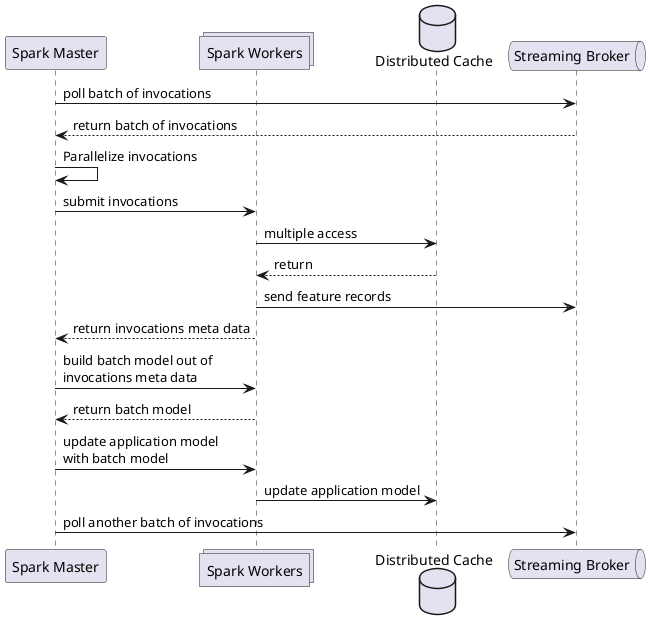 @startuml SequenceDiagram
participant "Spark Master" as Master
collections "Spark Workers" as Workers
database "Distributed Cache" as Cache
queue "Streaming Broker" as Broker
Master -> Broker : poll batch of invocations
Broker --> Master : return batch of invocations
Master -> Master : Parallelize invocations
Master -> Workers : submit invocations
Workers -> Cache : multiple access
Cache --> Workers : return
Workers -> Broker : send feature records
Workers --> Master : return invocations meta data
Master -> Workers : build batch model out of\ninvocations meta data
Workers --> Master : return batch model
Master -> Workers : update application model\nwith batch model
Workers -> Cache : update application model
Master -> Broker : poll another batch of invocations
@enduml